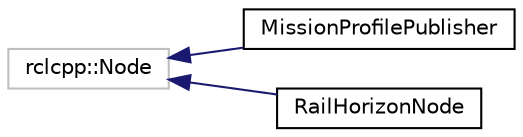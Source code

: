 digraph "Graphical Class Hierarchy"
{
 // LATEX_PDF_SIZE
  edge [fontname="Helvetica",fontsize="10",labelfontname="Helvetica",labelfontsize="10"];
  node [fontname="Helvetica",fontsize="10",shape=record];
  rankdir="LR";
  Node26 [label="rclcpp::Node",height=0.2,width=0.4,color="grey75", fillcolor="white", style="filled",tooltip=" "];
  Node26 -> Node0 [dir="back",color="midnightblue",fontsize="10",style="solid",fontname="Helvetica"];
  Node0 [label="MissionProfilePublisher",height=0.2,width=0.4,color="black", fillcolor="white", style="filled",URL="$classMissionProfilePublisher.html",tooltip="Mission Profile publisher for publishing mission profile messages."];
  Node26 -> Node28 [dir="back",color="midnightblue",fontsize="10",style="solid",fontname="Helvetica"];
  Node28 [label="RailHorizonNode",height=0.2,width=0.4,color="black", fillcolor="white", style="filled",URL="$classRailHorizonNode.html",tooltip="Rail Horizon ROS Node."];
}
